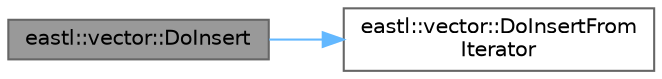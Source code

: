 digraph "eastl::vector::DoInsert"
{
 // LATEX_PDF_SIZE
  bgcolor="transparent";
  edge [fontname=Helvetica,fontsize=10,labelfontname=Helvetica,labelfontsize=10];
  node [fontname=Helvetica,fontsize=10,shape=box,height=0.2,width=0.4];
  rankdir="LR";
  Node1 [id="Node000001",label="eastl::vector::DoInsert",height=0.2,width=0.4,color="gray40", fillcolor="grey60", style="filled", fontcolor="black",tooltip=" "];
  Node1 -> Node2 [id="edge2_Node000001_Node000002",color="steelblue1",style="solid",tooltip=" "];
  Node2 [id="Node000002",label="eastl::vector::DoInsertFrom\lIterator",height=0.2,width=0.4,color="grey40", fillcolor="white", style="filled",URL="$classeastl_1_1vector.html#aff4bc41472f63f74ec1f0cf049f5e825",tooltip=" "];
}
